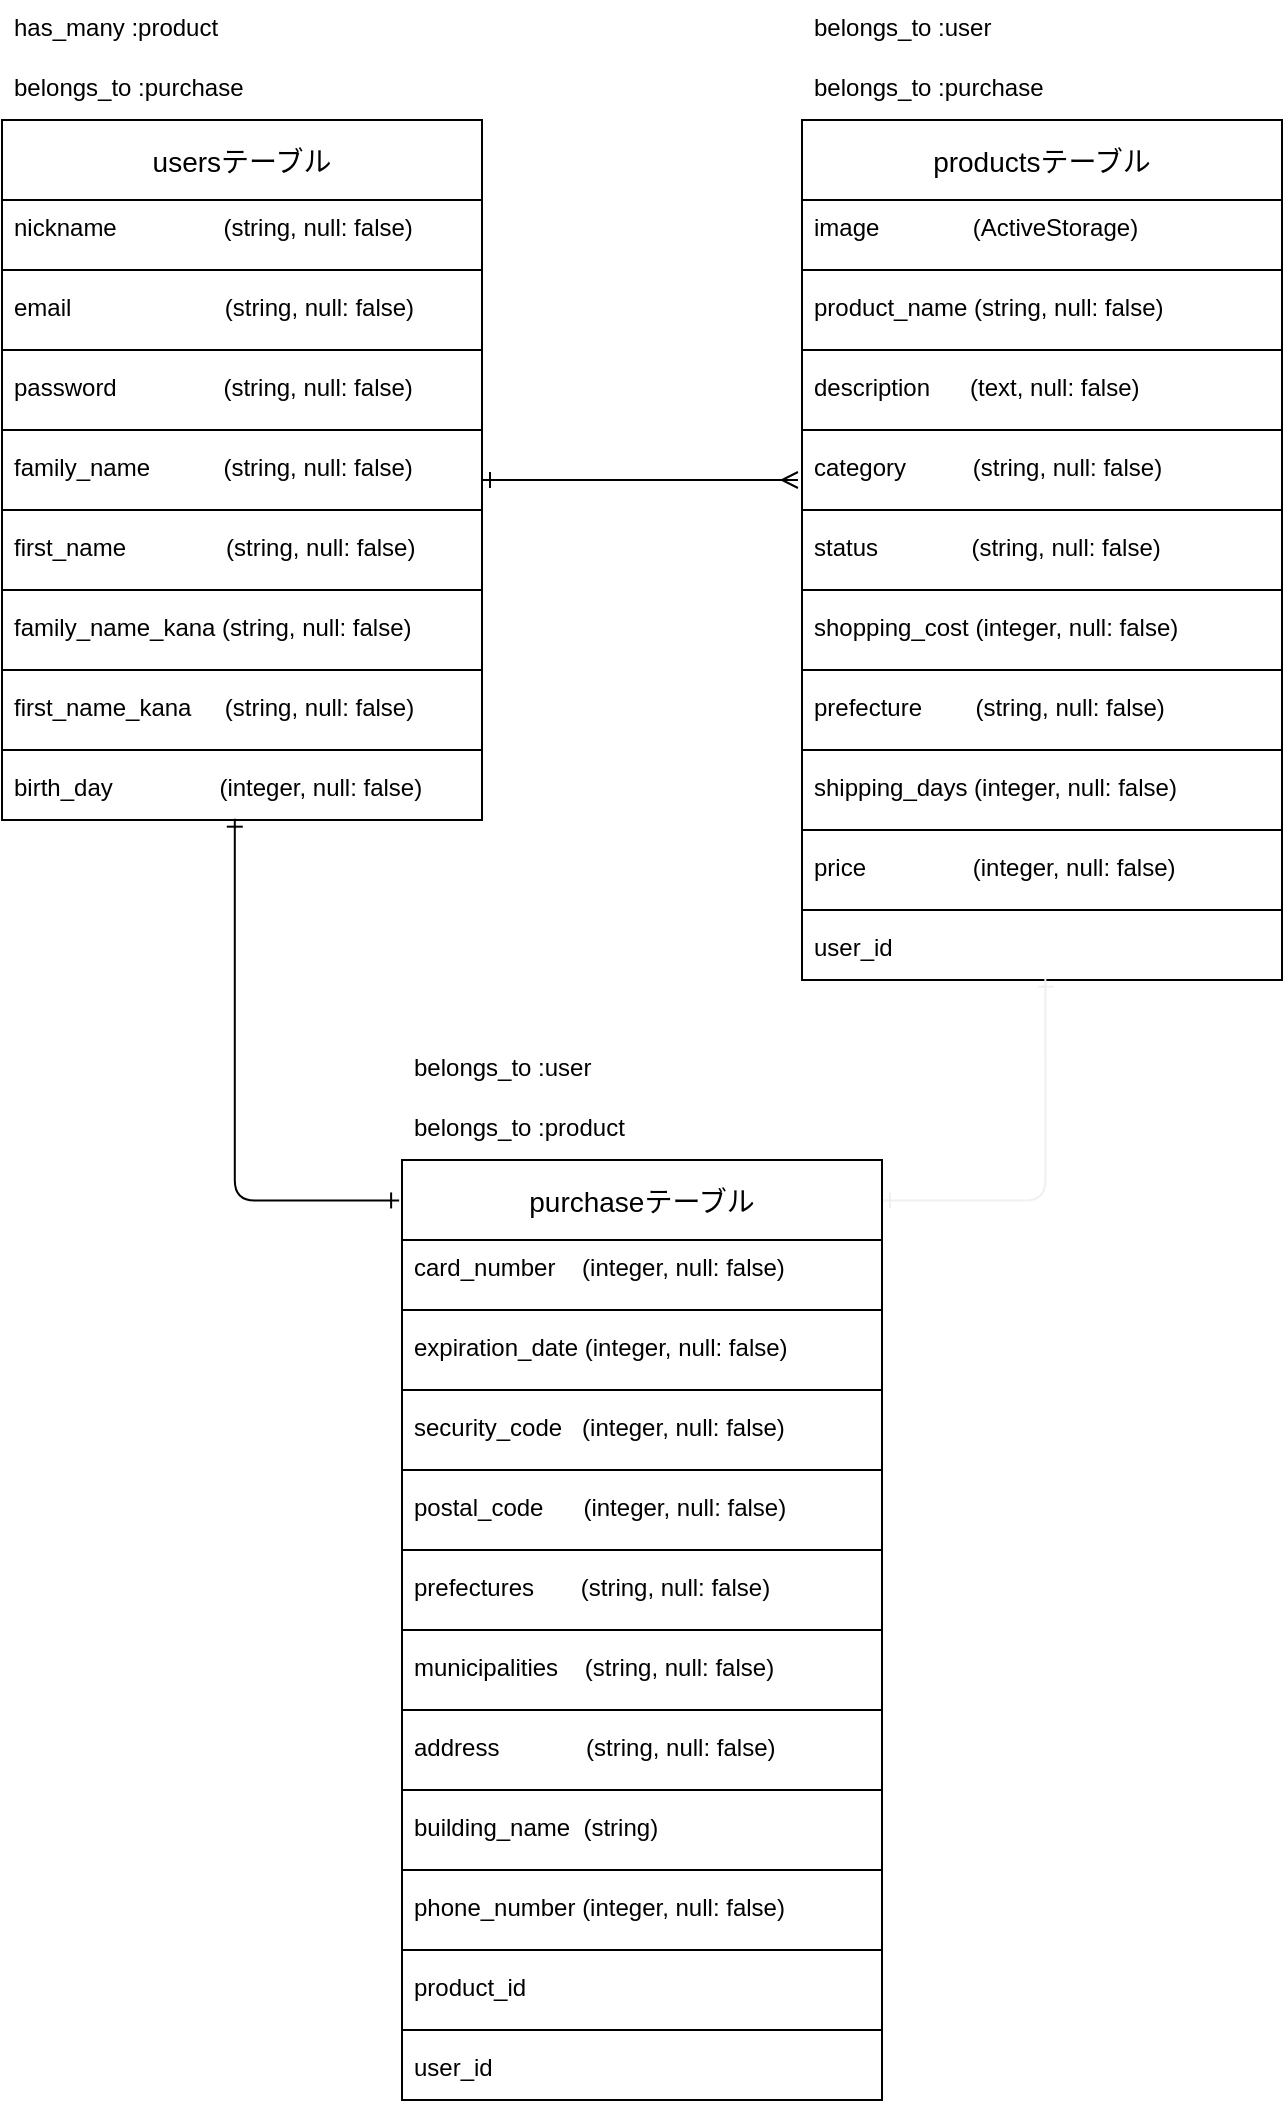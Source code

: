 <mxfile version="13.6.5">
    <diagram id="javHcgYwaEdPGD21peLQ" name="ページ1">
        <mxGraphModel dx="557" dy="680" grid="1" gridSize="10" guides="1" tooltips="1" connect="1" arrows="1" fold="1" page="1" pageScale="1" pageWidth="827" pageHeight="1169" math="0" shadow="0">
            <root>
                <mxCell id="0"/>
                <mxCell id="1" parent="0"/>
                <mxCell id="15" value="usersテーブル" style="swimlane;fontStyle=0;childLayout=stackLayout;horizontal=1;startSize=40;horizontalStack=0;resizeParent=1;resizeParentMax=0;resizeLast=0;collapsible=1;marginBottom=0;align=center;fontSize=14;spacing=0;" parent="1" vertex="1">
                    <mxGeometry x="80" y="80" width="240" height="350" as="geometry">
                        <mxRectangle x="90" y="190" width="50" height="26" as="alternateBounds"/>
                    </mxGeometry>
                </mxCell>
                <mxCell id="16" value="nickname                (string, null: false)" style="text;strokeColor=none;fillColor=none;spacingLeft=4;spacingRight=4;overflow=hidden;rotatable=0;points=[[0,0.5],[1,0.5]];portConstraint=eastwest;fontSize=12;" vertex="1" parent="15">
                    <mxGeometry y="40" width="240" height="30" as="geometry"/>
                </mxCell>
                <mxCell id="46" value="" style="line;strokeWidth=1;rotatable=0;dashed=0;labelPosition=right;align=left;verticalAlign=middle;spacingTop=0;spacingLeft=6;points=[];portConstraint=eastwest;" vertex="1" parent="15">
                    <mxGeometry y="70" width="240" height="10" as="geometry"/>
                </mxCell>
                <mxCell id="37" value="email                       (string, null: false)" style="text;strokeColor=none;fillColor=none;spacingLeft=4;spacingRight=4;overflow=hidden;rotatable=0;points=[[0,0.5],[1,0.5]];portConstraint=eastwest;fontSize=12;" vertex="1" parent="15">
                    <mxGeometry y="80" width="240" height="30" as="geometry"/>
                </mxCell>
                <mxCell id="47" value="" style="line;strokeWidth=1;rotatable=0;dashed=0;labelPosition=right;align=left;verticalAlign=middle;spacingTop=0;spacingLeft=6;points=[];portConstraint=eastwest;" vertex="1" parent="15">
                    <mxGeometry y="110" width="240" height="10" as="geometry"/>
                </mxCell>
                <mxCell id="32" value="password                (string, null: false)" style="text;strokeColor=none;fillColor=none;spacingLeft=4;spacingRight=4;overflow=hidden;rotatable=0;points=[[0,0.5],[1,0.5]];portConstraint=eastwest;fontSize=12;" vertex="1" parent="15">
                    <mxGeometry y="120" width="240" height="30" as="geometry"/>
                </mxCell>
                <mxCell id="48" value="" style="line;strokeWidth=1;rotatable=0;dashed=0;labelPosition=right;align=left;verticalAlign=middle;spacingTop=0;spacingLeft=6;points=[];portConstraint=eastwest;" vertex="1" parent="15">
                    <mxGeometry y="150" width="240" height="10" as="geometry"/>
                </mxCell>
                <mxCell id="38" value="family_name           (string, null: false)" style="text;strokeColor=none;fillColor=none;spacingLeft=4;spacingRight=4;overflow=hidden;rotatable=0;points=[[0,0.5],[1,0.5]];portConstraint=eastwest;fontSize=12;" vertex="1" parent="15">
                    <mxGeometry y="160" width="240" height="30" as="geometry"/>
                </mxCell>
                <mxCell id="49" value="" style="line;strokeWidth=1;rotatable=0;dashed=0;labelPosition=right;align=left;verticalAlign=middle;spacingTop=0;spacingLeft=6;points=[];portConstraint=eastwest;" vertex="1" parent="15">
                    <mxGeometry y="190" width="240" height="10" as="geometry"/>
                </mxCell>
                <mxCell id="39" value="first_name               (string, null: false)" style="text;strokeColor=none;fillColor=none;spacingLeft=4;spacingRight=4;overflow=hidden;rotatable=0;points=[[0,0.5],[1,0.5]];portConstraint=eastwest;fontSize=12;" vertex="1" parent="15">
                    <mxGeometry y="200" width="240" height="30" as="geometry"/>
                </mxCell>
                <mxCell id="50" value="" style="line;strokeWidth=1;rotatable=0;dashed=0;labelPosition=right;align=left;verticalAlign=middle;spacingTop=0;spacingLeft=6;points=[];portConstraint=eastwest;" vertex="1" parent="15">
                    <mxGeometry y="230" width="240" height="10" as="geometry"/>
                </mxCell>
                <mxCell id="41" value="family_name_kana (string, null: false)" style="text;strokeColor=none;fillColor=none;spacingLeft=4;spacingRight=4;overflow=hidden;rotatable=0;points=[[0,0.5],[1,0.5]];portConstraint=eastwest;fontSize=12;" vertex="1" parent="15">
                    <mxGeometry y="240" width="240" height="30" as="geometry"/>
                </mxCell>
                <mxCell id="51" value="" style="line;strokeWidth=1;rotatable=0;dashed=0;labelPosition=right;align=left;verticalAlign=middle;spacingTop=0;spacingLeft=6;points=[];portConstraint=eastwest;" vertex="1" parent="15">
                    <mxGeometry y="270" width="240" height="10" as="geometry"/>
                </mxCell>
                <mxCell id="42" value="first_name_kana     (string, null: false)" style="text;strokeColor=none;fillColor=none;spacingLeft=4;spacingRight=4;overflow=hidden;rotatable=0;points=[[0,0.5],[1,0.5]];portConstraint=eastwest;fontSize=12;" vertex="1" parent="15">
                    <mxGeometry y="280" width="240" height="30" as="geometry"/>
                </mxCell>
                <mxCell id="52" value="" style="line;strokeWidth=1;rotatable=0;dashed=0;labelPosition=right;align=left;verticalAlign=middle;spacingTop=0;spacingLeft=6;points=[];portConstraint=eastwest;" vertex="1" parent="15">
                    <mxGeometry y="310" width="240" height="10" as="geometry"/>
                </mxCell>
                <mxCell id="40" value="birth_day                (integer, null: false)" style="text;strokeColor=none;fillColor=none;spacingLeft=4;spacingRight=4;overflow=hidden;rotatable=0;points=[[0,0.5],[1,0.5]];portConstraint=eastwest;fontSize=12;" vertex="1" parent="15">
                    <mxGeometry y="320" width="240" height="30" as="geometry"/>
                </mxCell>
                <mxCell id="23" value="productsテーブル" style="swimlane;fontStyle=0;childLayout=stackLayout;horizontal=1;startSize=40;horizontalStack=0;resizeParent=1;resizeParentMax=0;resizeLast=0;collapsible=1;marginBottom=0;align=center;fontSize=14;" parent="1" vertex="1">
                    <mxGeometry x="480" y="80" width="240" height="430" as="geometry"/>
                </mxCell>
                <mxCell id="68" value="image              (ActiveStorage)" style="text;strokeColor=none;fillColor=none;spacingLeft=4;spacingRight=4;overflow=hidden;rotatable=0;points=[[0,0.5],[1,0.5]];portConstraint=eastwest;fontSize=12;" vertex="1" parent="23">
                    <mxGeometry y="40" width="240" height="30" as="geometry"/>
                </mxCell>
                <mxCell id="59" value="" style="line;strokeWidth=1;rotatable=0;dashed=0;labelPosition=right;align=left;verticalAlign=middle;spacingTop=0;spacingLeft=6;points=[];portConstraint=eastwest;" vertex="1" parent="23">
                    <mxGeometry y="70" width="240" height="10" as="geometry"/>
                </mxCell>
                <mxCell id="24" value="product_name (string, null: false)" style="text;strokeColor=none;fillColor=none;spacingLeft=4;spacingRight=4;overflow=hidden;rotatable=0;points=[[0,0.5],[1,0.5]];portConstraint=eastwest;fontSize=12;" parent="23" vertex="1">
                    <mxGeometry y="80" width="240" height="30" as="geometry"/>
                </mxCell>
                <mxCell id="60" value="" style="line;strokeWidth=1;rotatable=0;dashed=0;labelPosition=right;align=left;verticalAlign=middle;spacingTop=0;spacingLeft=6;points=[];portConstraint=eastwest;" vertex="1" parent="23">
                    <mxGeometry y="110" width="240" height="10" as="geometry"/>
                </mxCell>
                <mxCell id="70" value="description      (text, null: false)" style="text;strokeColor=none;fillColor=none;spacingLeft=4;spacingRight=4;overflow=hidden;rotatable=0;points=[[0,0.5],[1,0.5]];portConstraint=eastwest;fontSize=12;" vertex="1" parent="23">
                    <mxGeometry y="120" width="240" height="30" as="geometry"/>
                </mxCell>
                <mxCell id="71" value="" style="line;strokeWidth=1;rotatable=0;dashed=0;labelPosition=right;align=left;verticalAlign=middle;spacingTop=0;spacingLeft=6;points=[];portConstraint=eastwest;" vertex="1" parent="23">
                    <mxGeometry y="150" width="240" height="10" as="geometry"/>
                </mxCell>
                <mxCell id="54" value="category          (string, null: false)" style="text;strokeColor=none;fillColor=none;spacingLeft=4;spacingRight=4;overflow=hidden;rotatable=0;points=[[0,0.5],[1,0.5]];portConstraint=eastwest;fontSize=12;" vertex="1" parent="23">
                    <mxGeometry y="160" width="240" height="30" as="geometry"/>
                </mxCell>
                <mxCell id="62" value="" style="line;strokeWidth=1;rotatable=0;dashed=0;labelPosition=right;align=left;verticalAlign=middle;spacingTop=0;spacingLeft=6;points=[];portConstraint=eastwest;" vertex="1" parent="23">
                    <mxGeometry y="190" width="240" height="10" as="geometry"/>
                </mxCell>
                <mxCell id="56" value="status              (string, null: false)" style="text;strokeColor=none;fillColor=none;spacingLeft=4;spacingRight=4;overflow=hidden;rotatable=0;points=[[0,0.5],[1,0.5]];portConstraint=eastwest;fontSize=12;" vertex="1" parent="23">
                    <mxGeometry y="200" width="240" height="30" as="geometry"/>
                </mxCell>
                <mxCell id="69" value="" style="line;strokeWidth=1;rotatable=0;dashed=0;labelPosition=right;align=left;verticalAlign=middle;spacingTop=0;spacingLeft=6;points=[];portConstraint=eastwest;" vertex="1" parent="23">
                    <mxGeometry y="230" width="240" height="10" as="geometry"/>
                </mxCell>
                <mxCell id="55" value="shopping_cost (integer, null: false)" style="text;strokeColor=none;fillColor=none;spacingLeft=4;spacingRight=4;overflow=hidden;rotatable=0;points=[[0,0.5],[1,0.5]];portConstraint=eastwest;fontSize=12;" vertex="1" parent="23">
                    <mxGeometry y="240" width="240" height="30" as="geometry"/>
                </mxCell>
                <mxCell id="65" value="" style="line;strokeWidth=1;rotatable=0;dashed=0;labelPosition=right;align=left;verticalAlign=middle;spacingTop=0;spacingLeft=6;points=[];portConstraint=eastwest;" vertex="1" parent="23">
                    <mxGeometry y="270" width="240" height="10" as="geometry"/>
                </mxCell>
                <mxCell id="26" value="prefecture        (string, null: false)" style="text;strokeColor=none;fillColor=none;spacingLeft=4;spacingRight=4;overflow=hidden;rotatable=0;points=[[0,0.5],[1,0.5]];portConstraint=eastwest;fontSize=12;" parent="23" vertex="1">
                    <mxGeometry y="280" width="240" height="30" as="geometry"/>
                </mxCell>
                <mxCell id="64" value="" style="line;strokeWidth=1;rotatable=0;dashed=0;labelPosition=right;align=left;verticalAlign=middle;spacingTop=0;spacingLeft=6;points=[];portConstraint=eastwest;" vertex="1" parent="23">
                    <mxGeometry y="310" width="240" height="10" as="geometry"/>
                </mxCell>
                <mxCell id="58" value="shipping_days (integer, null: false)" style="text;strokeColor=none;fillColor=none;spacingLeft=4;spacingRight=4;overflow=hidden;rotatable=0;points=[[0,0.5],[1,0.5]];portConstraint=eastwest;fontSize=12;" vertex="1" parent="23">
                    <mxGeometry y="320" width="240" height="30" as="geometry"/>
                </mxCell>
                <mxCell id="72" value="" style="line;strokeWidth=1;rotatable=0;dashed=0;labelPosition=right;align=left;verticalAlign=middle;spacingTop=0;spacingLeft=6;points=[];portConstraint=eastwest;" vertex="1" parent="23">
                    <mxGeometry y="350" width="240" height="10" as="geometry"/>
                </mxCell>
                <mxCell id="25" value="price                (integer, null: false)" style="text;strokeColor=none;fillColor=none;spacingLeft=4;spacingRight=4;overflow=hidden;rotatable=0;points=[[0,0.5],[1,0.5]];portConstraint=eastwest;fontSize=12;" parent="23" vertex="1">
                    <mxGeometry y="360" width="240" height="30" as="geometry"/>
                </mxCell>
                <mxCell id="101" value="" style="line;strokeWidth=1;rotatable=0;dashed=0;labelPosition=right;align=left;verticalAlign=middle;spacingTop=0;spacingLeft=6;points=[];portConstraint=eastwest;" vertex="1" parent="23">
                    <mxGeometry y="390" width="240" height="10" as="geometry"/>
                </mxCell>
                <mxCell id="100" value="user_id" style="text;strokeColor=none;fillColor=none;spacingLeft=4;spacingRight=4;overflow=hidden;rotatable=0;points=[[0,0.5],[1,0.5]];portConstraint=eastwest;fontSize=12;" vertex="1" parent="23">
                    <mxGeometry y="400" width="240" height="30" as="geometry"/>
                </mxCell>
                <mxCell id="93" value="" style="edgeStyle=entityRelationEdgeStyle;fontSize=12;html=1;endArrow=ERmany;endFill=0;startArrow=ERone;startFill=0;" edge="1" parent="1">
                    <mxGeometry width="100" height="100" relative="1" as="geometry">
                        <mxPoint x="320" y="260" as="sourcePoint"/>
                        <mxPoint x="478" y="260" as="targetPoint"/>
                    </mxGeometry>
                </mxCell>
                <mxCell id="105" value="" style="fontSize=12;html=1;endArrow=ERone;endFill=0;startArrow=ERone;startFill=0;exitX=0.485;exitY=0.978;exitDx=0;exitDy=0;exitPerimeter=0;edgeStyle=orthogonalEdgeStyle;entryX=-0.006;entryY=0.043;entryDx=0;entryDy=0;entryPerimeter=0;" edge="1" parent="1" source="40" target="33">
                    <mxGeometry width="100" height="100" relative="1" as="geometry">
                        <mxPoint x="180" y="515" as="sourcePoint"/>
                        <mxPoint x="260" y="620" as="targetPoint"/>
                        <Array as="points">
                            <mxPoint x="196" y="620"/>
                        </Array>
                    </mxGeometry>
                </mxCell>
                <mxCell id="107" value="" style="fontSize=12;html=1;endArrow=ERone;startArrow=ERone;strokeColor=#f0f0f0;startFill=0;endFill=0;entryX=0.507;entryY=0.978;entryDx=0;entryDy=0;entryPerimeter=0;edgeStyle=orthogonalEdgeStyle;exitX=1;exitY=0.043;exitDx=0;exitDy=0;exitPerimeter=0;" edge="1" parent="1" source="33" target="100">
                    <mxGeometry width="100" height="100" relative="1" as="geometry">
                        <mxPoint x="540" y="620" as="sourcePoint"/>
                        <mxPoint x="601" y="500" as="targetPoint"/>
                        <Array as="points">
                            <mxPoint x="602" y="620"/>
                        </Array>
                    </mxGeometry>
                </mxCell>
                <mxCell id="33" value="purchaseテーブル" style="swimlane;fontStyle=0;childLayout=stackLayout;horizontal=1;startSize=40;horizontalStack=0;resizeParent=1;resizeParentMax=0;resizeLast=0;collapsible=1;marginBottom=0;align=center;fontSize=14;" vertex="1" parent="1">
                    <mxGeometry x="280" y="600" width="240" height="470" as="geometry"/>
                </mxCell>
                <mxCell id="78" value="card_number    (integer, null: false)" style="text;strokeColor=none;fillColor=none;spacingLeft=4;spacingRight=4;overflow=hidden;rotatable=0;points=[[0,0.5],[1,0.5]];portConstraint=eastwest;fontSize=12;" vertex="1" parent="33">
                    <mxGeometry y="40" width="240" height="30" as="geometry"/>
                </mxCell>
                <mxCell id="86" value="" style="line;strokeWidth=1;rotatable=0;dashed=0;labelPosition=right;align=left;verticalAlign=middle;spacingTop=0;spacingLeft=6;points=[];portConstraint=eastwest;" vertex="1" parent="33">
                    <mxGeometry y="70" width="240" height="10" as="geometry"/>
                </mxCell>
                <mxCell id="73" value="expiration_date (integer, null: false)" style="text;strokeColor=none;fillColor=none;spacingLeft=4;spacingRight=4;overflow=hidden;rotatable=0;points=[[0,0.5],[1,0.5]];portConstraint=eastwest;fontSize=12;" vertex="1" parent="33">
                    <mxGeometry y="80" width="240" height="30" as="geometry"/>
                </mxCell>
                <mxCell id="92" value="" style="line;strokeWidth=1;rotatable=0;dashed=0;labelPosition=right;align=left;verticalAlign=middle;spacingTop=0;spacingLeft=6;points=[];portConstraint=eastwest;" vertex="1" parent="33">
                    <mxGeometry y="110" width="240" height="10" as="geometry"/>
                </mxCell>
                <mxCell id="85" value="security_code   (integer, null: false)" style="text;strokeColor=none;fillColor=none;spacingLeft=4;spacingRight=4;overflow=hidden;rotatable=0;points=[[0,0.5],[1,0.5]];portConstraint=eastwest;fontSize=12;" vertex="1" parent="33">
                    <mxGeometry y="120" width="240" height="30" as="geometry"/>
                </mxCell>
                <mxCell id="90" value="" style="line;strokeWidth=1;rotatable=0;dashed=0;labelPosition=right;align=left;verticalAlign=middle;spacingTop=0;spacingLeft=6;points=[];portConstraint=eastwest;" vertex="1" parent="33">
                    <mxGeometry y="150" width="240" height="10" as="geometry"/>
                </mxCell>
                <mxCell id="83" value="postal_code      (integer, null: false)" style="text;strokeColor=none;fillColor=none;spacingLeft=4;spacingRight=4;overflow=hidden;rotatable=0;points=[[0,0.5],[1,0.5]];portConstraint=eastwest;fontSize=12;" vertex="1" parent="33">
                    <mxGeometry y="160" width="240" height="30" as="geometry"/>
                </mxCell>
                <mxCell id="89" value="" style="line;strokeWidth=1;rotatable=0;dashed=0;labelPosition=right;align=left;verticalAlign=middle;spacingTop=0;spacingLeft=6;points=[];portConstraint=eastwest;" vertex="1" parent="33">
                    <mxGeometry y="190" width="240" height="10" as="geometry"/>
                </mxCell>
                <mxCell id="79" value="prefectures       (string, null: false)" style="text;strokeColor=none;fillColor=none;spacingLeft=4;spacingRight=4;overflow=hidden;rotatable=0;points=[[0,0.5],[1,0.5]];portConstraint=eastwest;fontSize=12;" vertex="1" parent="33">
                    <mxGeometry y="200" width="240" height="30" as="geometry"/>
                </mxCell>
                <mxCell id="88" value="" style="line;strokeWidth=1;rotatable=0;dashed=0;labelPosition=right;align=left;verticalAlign=middle;spacingTop=0;spacingLeft=6;points=[];portConstraint=eastwest;" vertex="1" parent="33">
                    <mxGeometry y="230" width="240" height="10" as="geometry"/>
                </mxCell>
                <mxCell id="81" value="municipalities    (string, null: false)" style="text;strokeColor=none;fillColor=none;spacingLeft=4;spacingRight=4;overflow=hidden;rotatable=0;points=[[0,0.5],[1,0.5]];portConstraint=eastwest;fontSize=12;" vertex="1" parent="33">
                    <mxGeometry y="240" width="240" height="30" as="geometry"/>
                </mxCell>
                <mxCell id="91" value="" style="line;strokeWidth=1;rotatable=0;dashed=0;labelPosition=right;align=left;verticalAlign=middle;spacingTop=0;spacingLeft=6;points=[];portConstraint=eastwest;" vertex="1" parent="33">
                    <mxGeometry y="270" width="240" height="10" as="geometry"/>
                </mxCell>
                <mxCell id="80" value="address             (string, null: false)" style="text;strokeColor=none;fillColor=none;spacingLeft=4;spacingRight=4;overflow=hidden;rotatable=0;points=[[0,0.5],[1,0.5]];portConstraint=eastwest;fontSize=12;" vertex="1" parent="33">
                    <mxGeometry y="280" width="240" height="30" as="geometry"/>
                </mxCell>
                <mxCell id="87" value="" style="line;strokeWidth=1;rotatable=0;dashed=0;labelPosition=right;align=left;verticalAlign=middle;spacingTop=0;spacingLeft=6;points=[];portConstraint=eastwest;" vertex="1" parent="33">
                    <mxGeometry y="310" width="240" height="10" as="geometry"/>
                </mxCell>
                <mxCell id="82" value="building_name  (string)" style="text;strokeColor=none;fillColor=none;spacingLeft=4;spacingRight=4;overflow=hidden;rotatable=0;points=[[0,0.5],[1,0.5]];portConstraint=eastwest;fontSize=12;" vertex="1" parent="33">
                    <mxGeometry y="320" width="240" height="30" as="geometry"/>
                </mxCell>
                <mxCell id="108" value="" style="line;strokeWidth=1;rotatable=0;dashed=0;labelPosition=right;align=left;verticalAlign=middle;spacingTop=0;spacingLeft=6;points=[];portConstraint=eastwest;" vertex="1" parent="33">
                    <mxGeometry y="350" width="240" height="10" as="geometry"/>
                </mxCell>
                <mxCell id="84" value="phone_number (integer, null: false)" style="text;strokeColor=none;fillColor=none;spacingLeft=4;spacingRight=4;overflow=hidden;rotatable=0;points=[[0,0.5],[1,0.5]];portConstraint=eastwest;fontSize=12;" vertex="1" parent="33">
                    <mxGeometry y="360" width="240" height="30" as="geometry"/>
                </mxCell>
                <mxCell id="110" value="" style="line;strokeWidth=1;rotatable=0;dashed=0;labelPosition=right;align=left;verticalAlign=middle;spacingTop=0;spacingLeft=6;points=[];portConstraint=eastwest;" vertex="1" parent="33">
                    <mxGeometry y="390" width="240" height="10" as="geometry"/>
                </mxCell>
                <mxCell id="109" value="product_id" style="text;strokeColor=none;fillColor=none;spacingLeft=4;spacingRight=4;overflow=hidden;rotatable=0;points=[[0,0.5],[1,0.5]];portConstraint=eastwest;fontSize=12;" vertex="1" parent="33">
                    <mxGeometry y="400" width="240" height="30" as="geometry"/>
                </mxCell>
                <mxCell id="114" value="" style="line;strokeWidth=1;rotatable=0;dashed=0;labelPosition=right;align=left;verticalAlign=middle;spacingTop=0;spacingLeft=6;points=[];portConstraint=eastwest;" vertex="1" parent="33">
                    <mxGeometry y="430" width="240" height="10" as="geometry"/>
                </mxCell>
                <mxCell id="113" value="user_id" style="text;strokeColor=none;fillColor=none;spacingLeft=4;spacingRight=4;overflow=hidden;rotatable=0;points=[[0,0.5],[1,0.5]];portConstraint=eastwest;fontSize=12;" vertex="1" parent="33">
                    <mxGeometry y="440" width="240" height="30" as="geometry"/>
                </mxCell>
                <mxCell id="115" value="belongs_to :purchase" style="text;strokeColor=none;fillColor=none;spacingLeft=4;spacingRight=4;overflow=hidden;rotatable=0;points=[[0,0.5],[1,0.5]];portConstraint=eastwest;fontSize=12;" vertex="1" parent="1">
                    <mxGeometry x="80" y="50" width="240" height="30" as="geometry"/>
                </mxCell>
                <mxCell id="116" value="has_many :product" style="text;strokeColor=none;fillColor=none;spacingLeft=4;spacingRight=4;overflow=hidden;rotatable=0;points=[[0,0.5],[1,0.5]];portConstraint=eastwest;fontSize=12;" vertex="1" parent="1">
                    <mxGeometry x="80" y="20" width="240" height="30" as="geometry"/>
                </mxCell>
                <mxCell id="117" value="belongs_to :purchase" style="text;strokeColor=none;fillColor=none;spacingLeft=4;spacingRight=4;overflow=hidden;rotatable=0;points=[[0,0.5],[1,0.5]];portConstraint=eastwest;fontSize=12;" vertex="1" parent="1">
                    <mxGeometry x="480" y="50" width="240" height="30" as="geometry"/>
                </mxCell>
                <mxCell id="118" value="belongs_to :user" style="text;strokeColor=none;fillColor=none;spacingLeft=4;spacingRight=4;overflow=hidden;rotatable=0;points=[[0,0.5],[1,0.5]];portConstraint=eastwest;fontSize=12;" vertex="1" parent="1">
                    <mxGeometry x="480" y="20" width="240" height="30" as="geometry"/>
                </mxCell>
                <mxCell id="119" value="belongs_to :product" style="text;strokeColor=none;fillColor=none;spacingLeft=4;spacingRight=4;overflow=hidden;rotatable=0;points=[[0,0.5],[1,0.5]];portConstraint=eastwest;fontSize=12;" vertex="1" parent="1">
                    <mxGeometry x="280" y="570" width="240" height="30" as="geometry"/>
                </mxCell>
                <mxCell id="120" value="belongs_to :user" style="text;strokeColor=none;fillColor=none;spacingLeft=4;spacingRight=4;overflow=hidden;rotatable=0;points=[[0,0.5],[1,0.5]];portConstraint=eastwest;fontSize=12;" vertex="1" parent="1">
                    <mxGeometry x="280" y="540" width="240" height="30" as="geometry"/>
                </mxCell>
            </root>
        </mxGraphModel>
    </diagram>
</mxfile>